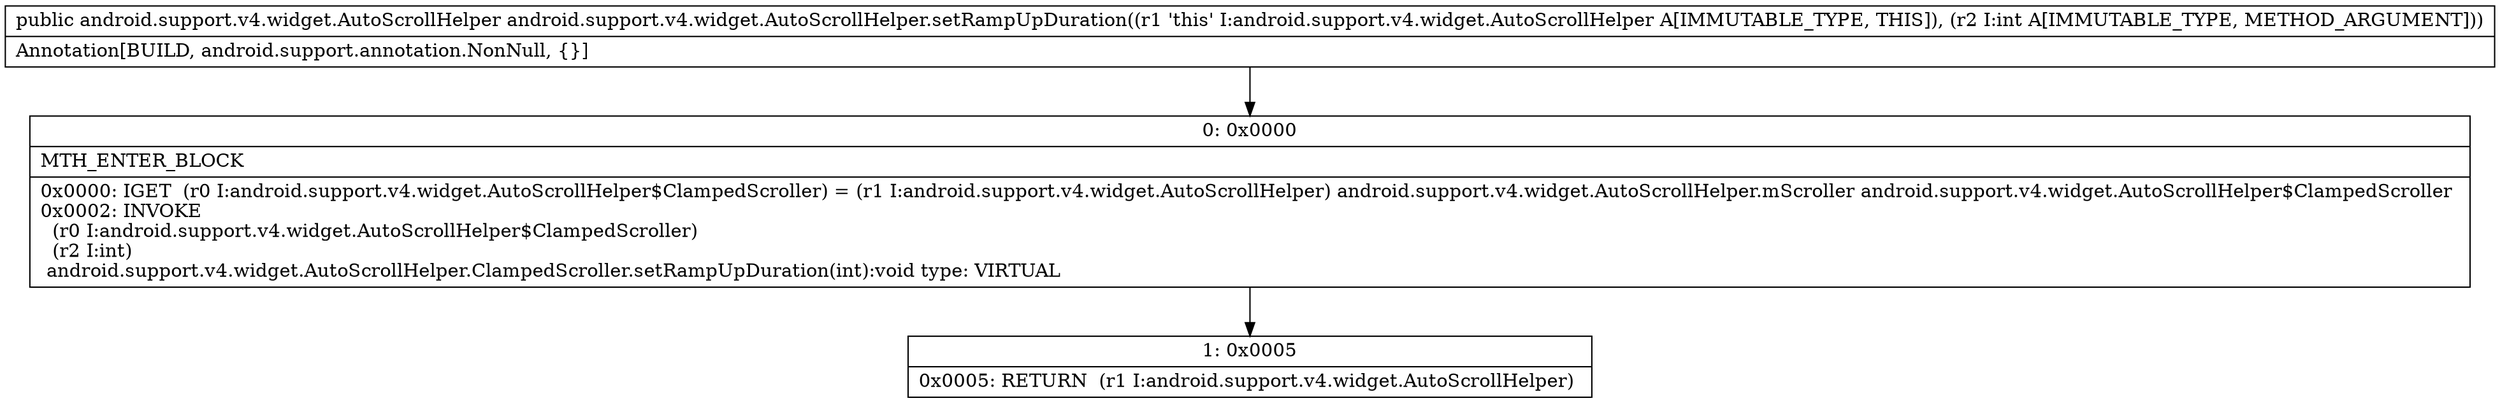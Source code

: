 digraph "CFG forandroid.support.v4.widget.AutoScrollHelper.setRampUpDuration(I)Landroid\/support\/v4\/widget\/AutoScrollHelper;" {
Node_0 [shape=record,label="{0\:\ 0x0000|MTH_ENTER_BLOCK\l|0x0000: IGET  (r0 I:android.support.v4.widget.AutoScrollHelper$ClampedScroller) = (r1 I:android.support.v4.widget.AutoScrollHelper) android.support.v4.widget.AutoScrollHelper.mScroller android.support.v4.widget.AutoScrollHelper$ClampedScroller \l0x0002: INVOKE  \l  (r0 I:android.support.v4.widget.AutoScrollHelper$ClampedScroller)\l  (r2 I:int)\l android.support.v4.widget.AutoScrollHelper.ClampedScroller.setRampUpDuration(int):void type: VIRTUAL \l}"];
Node_1 [shape=record,label="{1\:\ 0x0005|0x0005: RETURN  (r1 I:android.support.v4.widget.AutoScrollHelper) \l}"];
MethodNode[shape=record,label="{public android.support.v4.widget.AutoScrollHelper android.support.v4.widget.AutoScrollHelper.setRampUpDuration((r1 'this' I:android.support.v4.widget.AutoScrollHelper A[IMMUTABLE_TYPE, THIS]), (r2 I:int A[IMMUTABLE_TYPE, METHOD_ARGUMENT]))  | Annotation[BUILD, android.support.annotation.NonNull, \{\}]\l}"];
MethodNode -> Node_0;
Node_0 -> Node_1;
}

